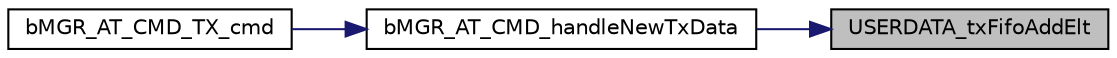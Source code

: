 digraph "USERDATA_txFifoAddElt"
{
 // INTERACTIVE_SVG=YES
 // LATEX_PDF_SIZE
  edge [fontname="Helvetica",fontsize="10",labelfontname="Helvetica",labelfontsize="10"];
  node [fontname="Helvetica",fontsize="10",shape=record];
  rankdir="RL";
  Node1 [label="USERDATA_txFifoAddElt",height=0.2,width=0.4,color="black", fillcolor="grey75", style="filled", fontcolor="black",tooltip="Add element in TX fifo."];
  Node1 -> Node2 [dir="back",color="midnightblue",fontsize="10",style="solid",fontname="Helvetica"];
  Node2 [label="bMGR_AT_CMD_handleNewTxData",height=0.2,width=0.4,color="black", fillcolor="white", style="filled",URL="$d0/d0f/group___m_g_r___a_t___c_m_d.html#gaaa9bdf10c9ac69ef778eea22f8225343",tooltip="Handle new TX data, this is the core function of AT+TX cmd."];
  Node2 -> Node3 [dir="back",color="midnightblue",fontsize="10",style="solid",fontname="Helvetica"];
  Node3 [label="bMGR_AT_CMD_TX_cmd",height=0.2,width=0.4,color="black", fillcolor="white", style="filled",URL="$d0/d0f/group___m_g_r___a_t___c_m_d.html#ga0a4332fc4f8bad99c421588fe542a2bd",tooltip="Process AT command \"AT+TX\" send user data."];
}
